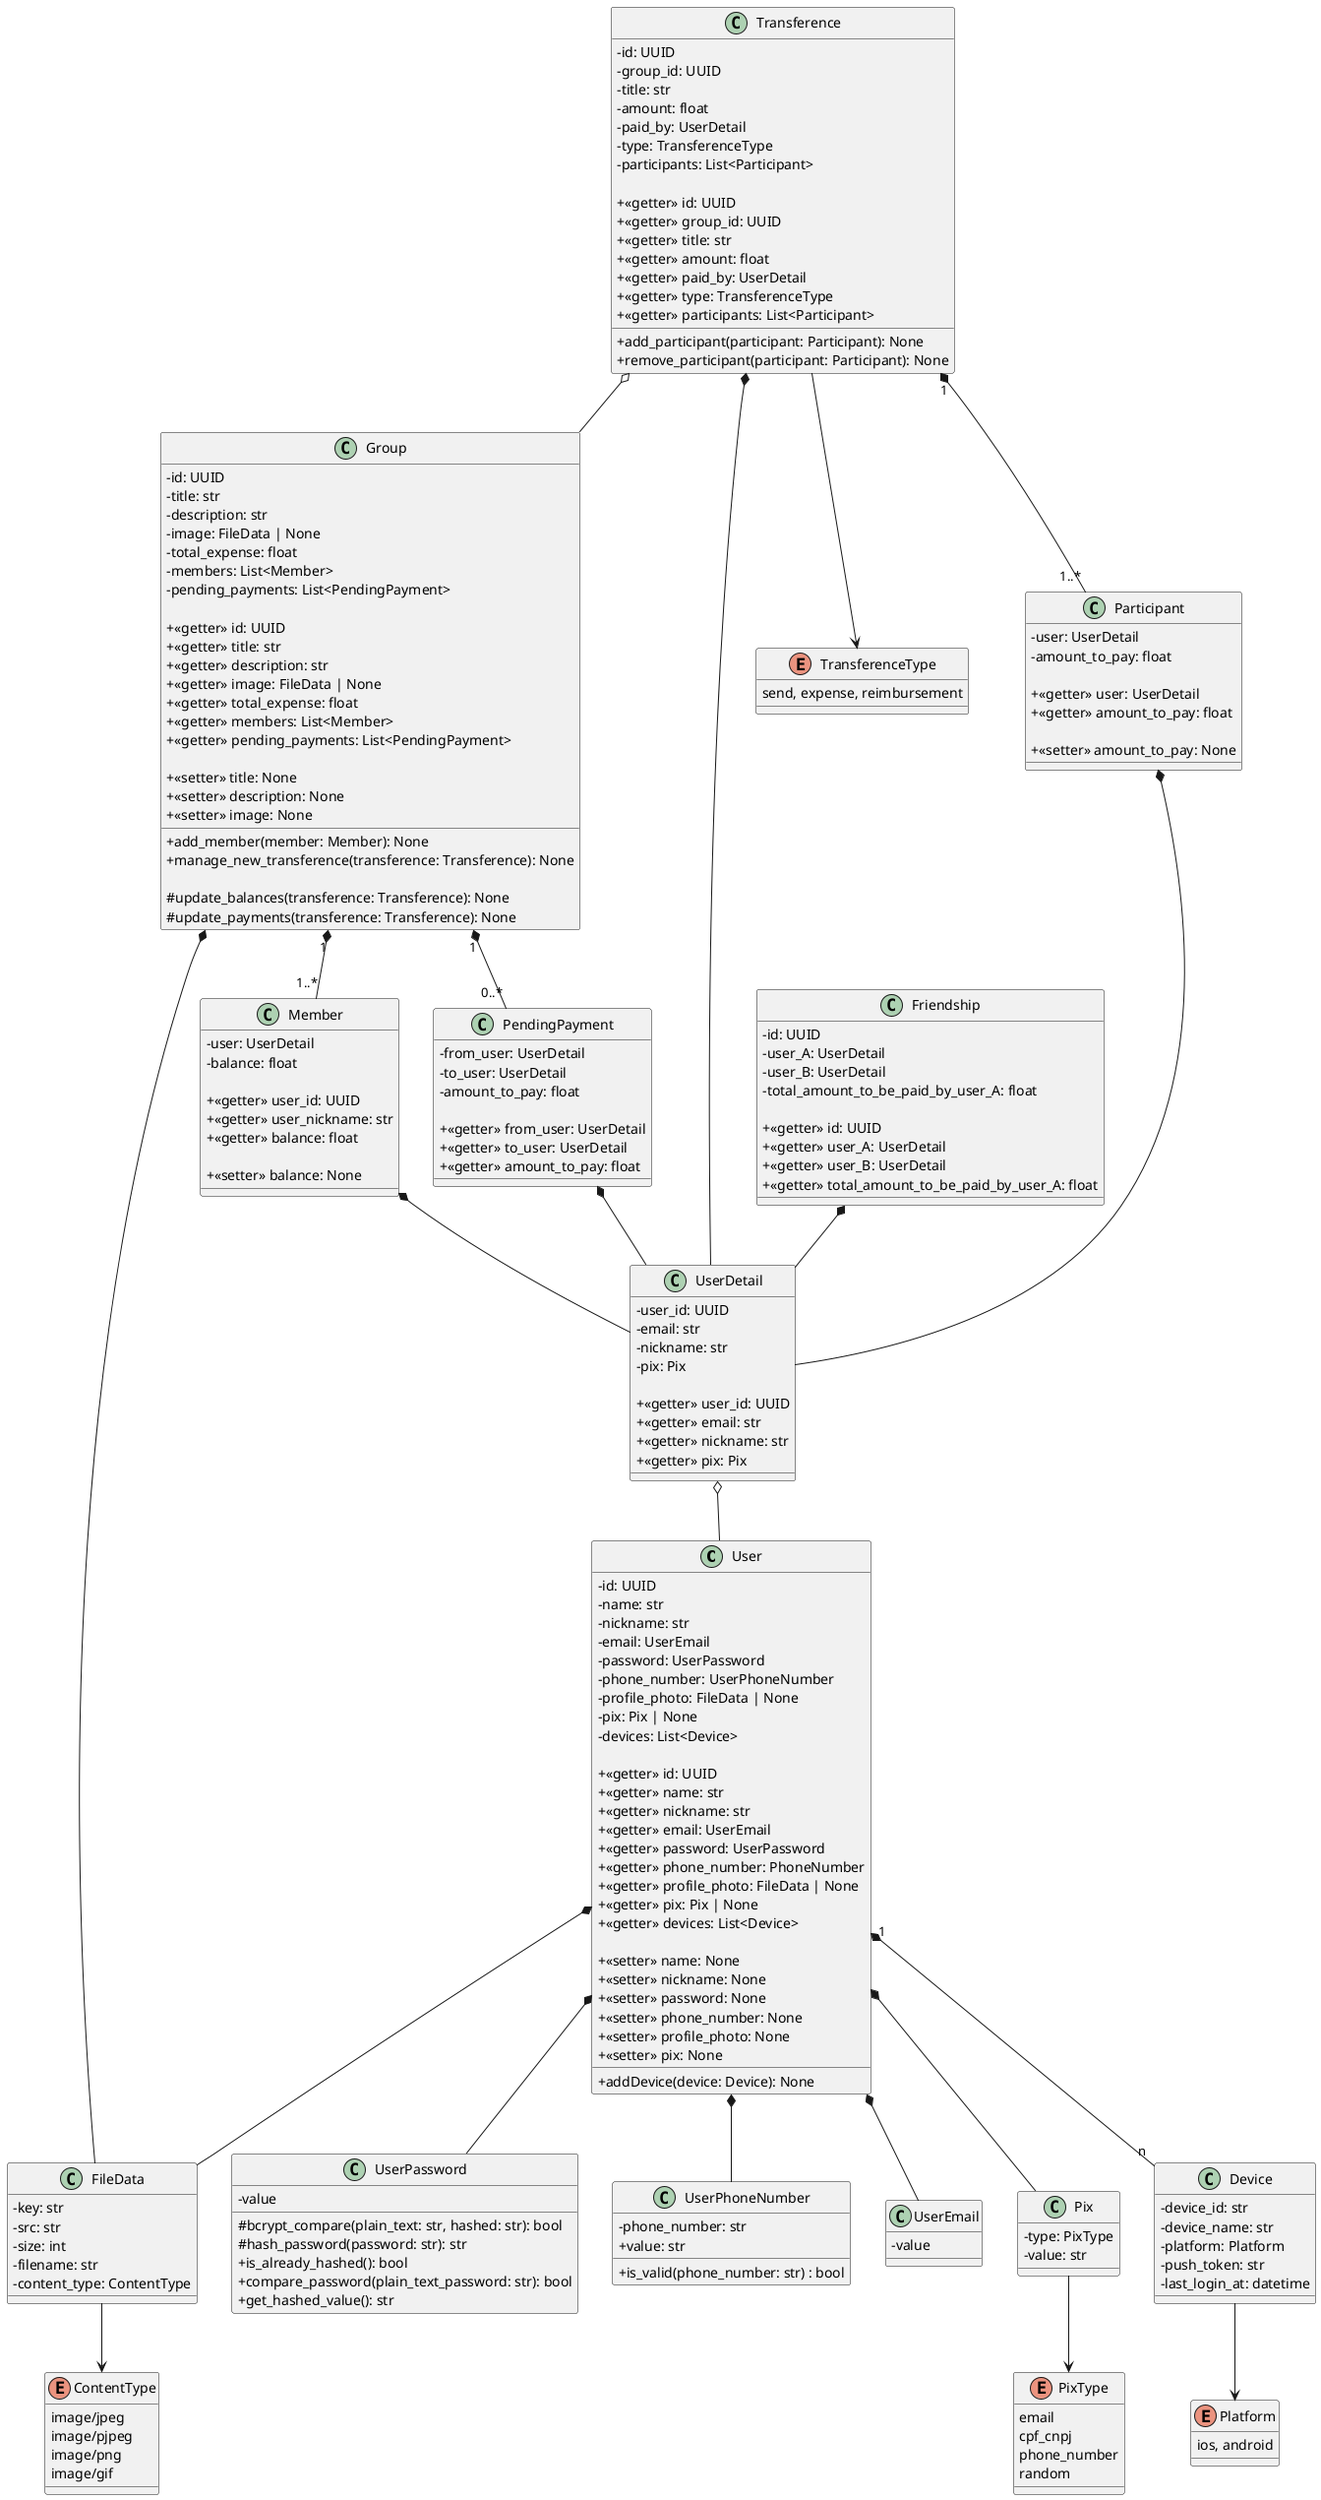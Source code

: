@startuml "FazAConta Classes"

skinparam classAttributeIconSize 0

class User {
  - id: UUID
  - name: str
  - nickname: str
  - email: UserEmail
  - password: UserPassword
  - phone_number: UserPhoneNumber
  - profile_photo: FileData | None
  - pix: Pix | None
  - devices: List<Device>

  + <<getter>> id: UUID
  + <<getter>> name: str
  + <<getter>> nickname: str
  + <<getter>> email: UserEmail
  + <<getter>> password: UserPassword
  + <<getter>> phone_number: PhoneNumber
  + <<getter>> profile_photo: FileData | None
  + <<getter>> pix: Pix | None
  + <<getter>> devices: List<Device>

  + <<setter>> name: None
  + <<setter>> nickname: None
  + <<setter>> password: None
  + <<setter>> phone_number: None  
  + <<setter>> profile_photo: None
  + <<setter>> pix: None

  + addDevice(device: Device): None
}

class UserEmail {
  - value
}

class UserPassword {
  - value

  # bcrypt_compare(plain_text: str, hashed: str): bool
  # hash_password(password: str): str
  + is_already_hashed(): bool
  + compare_password(plain_text_password: str): bool
  + get_hashed_value(): str
}

class UserPhoneNumber {
  - phone_number: str
  + value: str

  + is_valid(phone_number: str) : bool
}

class FileData {
  - key: str
  - src: str
  - size: int
  - filename: str
  - content_type: ContentType
}

enum ContentType {
  image/jpeg
  image/pjpeg
  image/png
  image/gif
}

class Pix {
  - type: PixType
  - value: str
}

enum PixType {
  email
  cpf_cnpj 
  phone_number 
  random
}

class Device {
  - device_id: str
  - device_name: str
  - platform: Platform
  - push_token: str
  - last_login_at: datetime
}

enum Platform {
  ios, android
}

class UserDetail {
  - user_id: UUID
  - email: str
  - nickname: str
  - pix: Pix

  + <<getter>> user_id: UUID
  + <<getter>> email: str
  + <<getter>> nickname: str
  + <<getter>> pix: Pix
}

User *-- UserEmail
User *-- UserPassword
User *-- UserPhoneNumber
User *-- FileData
User *-- Pix
User "1" *-- "n" Device

FileData --> ContentType
Pix --> PixType
Device --> Platform

UserDetail o-- User

class Group {
  - id: UUID
  - title: str
  - description: str
  - image: FileData | None
  - total_expense: float
  - members: List<Member>
  - pending_payments: List<PendingPayment>

  + <<getter>> id: UUID
  + <<getter>> title: str
  + <<getter>> description: str
  + <<getter>> image: FileData | None
  + <<getter>> total_expense: float
  + <<getter>> members: List<Member>
  + <<getter>> pending_payments: List<PendingPayment>

  + <<setter>> title: None
  + <<setter>> description: None
  + <<setter>> image: None

  + add_member(member: Member): None
  + manage_new_transference(transference: Transference): None

  # update_balances(transference: Transference): None
  # update_payments(transference: Transference): None
}

class Member {
  - user: UserDetail
  - balance: float

  + <<getter>> user_id: UUID
  + <<getter>> user_nickname: str
  + <<getter>> balance: float

  + <<setter>> balance: None
}

class Transference {
  - id: UUID
  - group_id: UUID
  - title: str
  - amount: float
  - paid_by: UserDetail
  - type: TransferenceType
  - participants: List<Participant>

  + <<getter>> id: UUID
  + <<getter>> group_id: UUID
  + <<getter>> title: str
  + <<getter>> amount: float
  + <<getter>> paid_by: UserDetail
  + <<getter>> type: TransferenceType
  + <<getter>> participants: List<Participant>

  + add_participant(participant: Participant): None
  + remove_participant(participant: Participant): None
}

enum TransferenceType {
  send, expense, reimbursement
}

class Participant {
  - user: UserDetail
  - amount_to_pay: float

  + <<getter>> user: UserDetail 
  + <<getter>> amount_to_pay: float

  + <<setter>> amount_to_pay: None
}

class PendingPayment {
  - from_user: UserDetail
  - to_user: UserDetail
  - amount_to_pay: float

  + <<getter>> from_user: UserDetail
  + <<getter>> to_user: UserDetail 
  + <<getter>> amount_to_pay: float  
}

Group "1" *-- "1..*" Member
Group "1" *-- "0..*" PendingPayment
Group *-- FileData

Member *-- UserDetail
PendingPayment *-- UserDetail

Transference o-- Group
Transference *-- UserDetail
Transference "1" *-- "1..*" Participant
Transference --> TransferenceType

Participant *-- UserDetail

class Friendship {
  - id: UUID
  - user_A: UserDetail
  - user_B: UserDetail
  - total_amount_to_be_paid_by_user_A: float

  + <<getter>> id: UUID
  + <<getter>> user_A: UserDetail
  + <<getter>> user_B: UserDetail
  + <<getter>> total_amount_to_be_paid_by_user_A: float
}

Friendship *-- UserDetail

@enduml